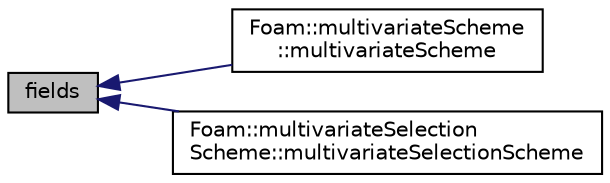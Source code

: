 digraph "fields"
{
  bgcolor="transparent";
  edge [fontname="Helvetica",fontsize="10",labelfontname="Helvetica",labelfontsize="10"];
  node [fontname="Helvetica",fontsize="10",shape=record];
  rankdir="LR";
  Node1 [label="fields",height=0.2,width=0.4,color="black", fillcolor="grey75", style="filled" fontcolor="black"];
  Node1 -> Node2 [dir="back",color="midnightblue",fontsize="10",style="solid",fontname="Helvetica"];
  Node2 [label="Foam::multivariateScheme\l::multivariateScheme",height=0.2,width=0.4,color="black",URL="$classFoam_1_1multivariateScheme.html#a1df2075ff6df9ddb6b2bf9570e8905eb",tooltip="Construct for field, faceFlux and Istream. "];
  Node1 -> Node3 [dir="back",color="midnightblue",fontsize="10",style="solid",fontname="Helvetica"];
  Node3 [label="Foam::multivariateSelection\lScheme::multivariateSelectionScheme",height=0.2,width=0.4,color="black",URL="$classFoam_1_1multivariateSelectionScheme.html#a3f90d5fb2cb054bd811362c07ceb2019",tooltip="Construct for field, faceFlux and Istream. "];
}
